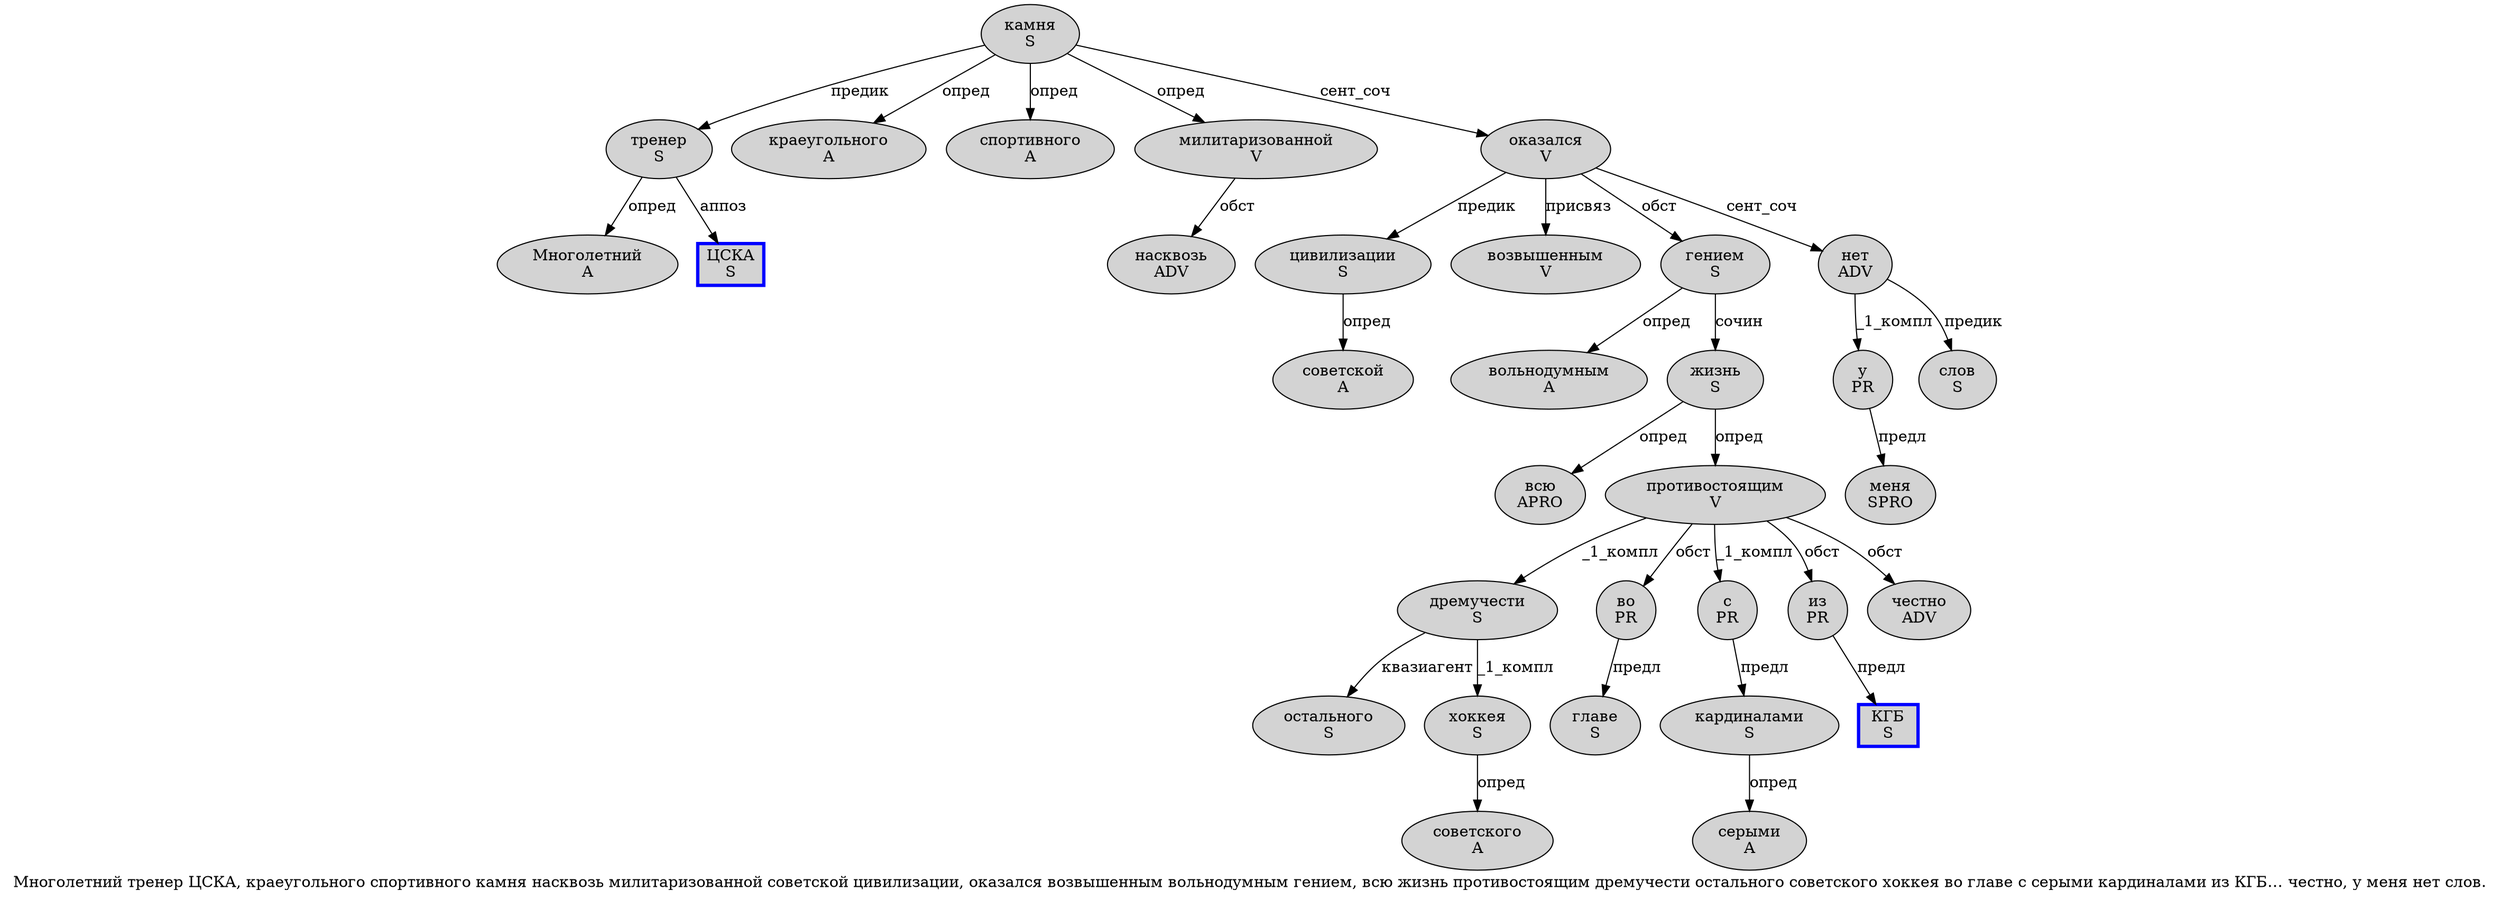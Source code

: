 digraph SENTENCE_3713 {
	graph [label="Многолетний тренер ЦСКА, краеугольного спортивного камня насквозь милитаризованной советской цивилизации, оказался возвышенным вольнодумным гением, всю жизнь противостоящим дремучести остального советского хоккея во главе с серыми кардиналами из КГБ… честно, у меня нет слов."]
	node [style=filled]
		0 [label="Многолетний
A" color="" fillcolor=lightgray penwidth=1 shape=ellipse]
		1 [label="тренер
S" color="" fillcolor=lightgray penwidth=1 shape=ellipse]
		2 [label="ЦСКА
S" color=blue fillcolor=lightgray penwidth=3 shape=box]
		4 [label="краеугольного
A" color="" fillcolor=lightgray penwidth=1 shape=ellipse]
		5 [label="спортивного
A" color="" fillcolor=lightgray penwidth=1 shape=ellipse]
		6 [label="камня
S" color="" fillcolor=lightgray penwidth=1 shape=ellipse]
		7 [label="насквозь
ADV" color="" fillcolor=lightgray penwidth=1 shape=ellipse]
		8 [label="милитаризованной
V" color="" fillcolor=lightgray penwidth=1 shape=ellipse]
		9 [label="советской
A" color="" fillcolor=lightgray penwidth=1 shape=ellipse]
		10 [label="цивилизации
S" color="" fillcolor=lightgray penwidth=1 shape=ellipse]
		12 [label="оказался
V" color="" fillcolor=lightgray penwidth=1 shape=ellipse]
		13 [label="возвышенным
V" color="" fillcolor=lightgray penwidth=1 shape=ellipse]
		14 [label="вольнодумным
A" color="" fillcolor=lightgray penwidth=1 shape=ellipse]
		15 [label="гением
S" color="" fillcolor=lightgray penwidth=1 shape=ellipse]
		17 [label="всю
APRO" color="" fillcolor=lightgray penwidth=1 shape=ellipse]
		18 [label="жизнь
S" color="" fillcolor=lightgray penwidth=1 shape=ellipse]
		19 [label="противостоящим
V" color="" fillcolor=lightgray penwidth=1 shape=ellipse]
		20 [label="дремучести
S" color="" fillcolor=lightgray penwidth=1 shape=ellipse]
		21 [label="остального
S" color="" fillcolor=lightgray penwidth=1 shape=ellipse]
		22 [label="советского
A" color="" fillcolor=lightgray penwidth=1 shape=ellipse]
		23 [label="хоккея
S" color="" fillcolor=lightgray penwidth=1 shape=ellipse]
		24 [label="во
PR" color="" fillcolor=lightgray penwidth=1 shape=ellipse]
		25 [label="главе
S" color="" fillcolor=lightgray penwidth=1 shape=ellipse]
		26 [label="с
PR" color="" fillcolor=lightgray penwidth=1 shape=ellipse]
		27 [label="серыми
A" color="" fillcolor=lightgray penwidth=1 shape=ellipse]
		28 [label="кардиналами
S" color="" fillcolor=lightgray penwidth=1 shape=ellipse]
		29 [label="из
PR" color="" fillcolor=lightgray penwidth=1 shape=ellipse]
		30 [label="КГБ
S" color=blue fillcolor=lightgray penwidth=3 shape=box]
		32 [label="честно
ADV" color="" fillcolor=lightgray penwidth=1 shape=ellipse]
		34 [label="у
PR" color="" fillcolor=lightgray penwidth=1 shape=ellipse]
		35 [label="меня
SPRO" color="" fillcolor=lightgray penwidth=1 shape=ellipse]
		36 [label="нет
ADV" color="" fillcolor=lightgray penwidth=1 shape=ellipse]
		37 [label="слов
S" color="" fillcolor=lightgray penwidth=1 shape=ellipse]
			15 -> 14 [label="опред"]
			15 -> 18 [label="сочин"]
			8 -> 7 [label="обст"]
			12 -> 10 [label="предик"]
			12 -> 13 [label="присвяз"]
			12 -> 15 [label="обст"]
			12 -> 36 [label="сент_соч"]
			20 -> 21 [label="квазиагент"]
			20 -> 23 [label="_1_компл"]
			28 -> 27 [label="опред"]
			24 -> 25 [label="предл"]
			18 -> 17 [label="опред"]
			18 -> 19 [label="опред"]
			6 -> 1 [label="предик"]
			6 -> 4 [label="опред"]
			6 -> 5 [label="опред"]
			6 -> 8 [label="опред"]
			6 -> 12 [label="сент_соч"]
			10 -> 9 [label="опред"]
			19 -> 20 [label="_1_компл"]
			19 -> 24 [label="обст"]
			19 -> 26 [label="_1_компл"]
			19 -> 29 [label="обст"]
			19 -> 32 [label="обст"]
			36 -> 34 [label="_1_компл"]
			36 -> 37 [label="предик"]
			26 -> 28 [label="предл"]
			1 -> 0 [label="опред"]
			1 -> 2 [label="аппоз"]
			23 -> 22 [label="опред"]
			34 -> 35 [label="предл"]
			29 -> 30 [label="предл"]
}
